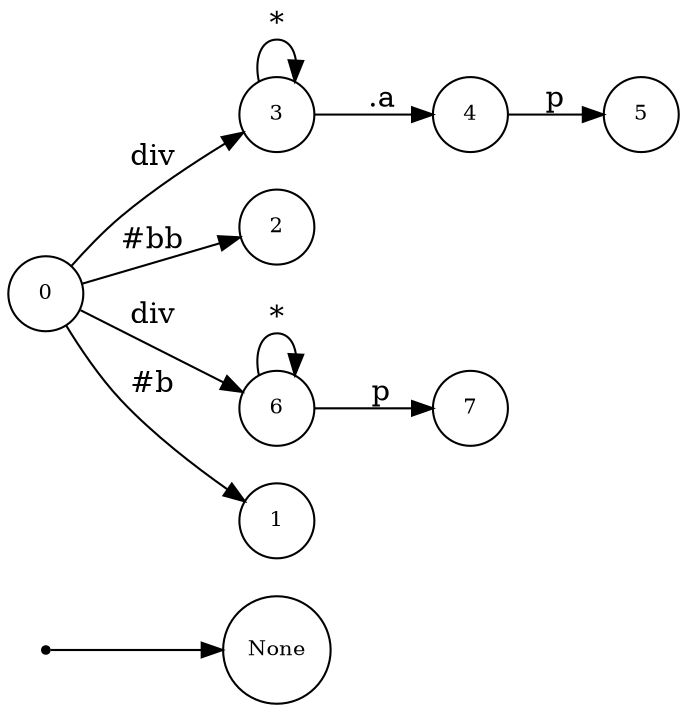 digraph NFA {
  rankdir=LR;
  node [shape=circle, fontsize=10];
  __start [shape=point, label=""];
  __start -> None;
  3 [label="3"];
  4 [label="4"];
  0 [label="0"];
  5 [label="5"];
  2 [label="2"];
  7 [label="7"];
  6 [label="6"];
  1 [label="1"];
  { node [shape=doublecircle]; 1 2 5 7 }
  0 -> 1 [label="#b"];
  0 -> 2 [label="#bb"];
  0 -> 3 [label="div"];
  3 -> 3 [label="*"];
  3 -> 4 [label=".a"];
  4 -> 5 [label="p"];
  0 -> 6 [label="div"];
  6 -> 6 [label="*"];
  6 -> 7 [label="p"];
}
